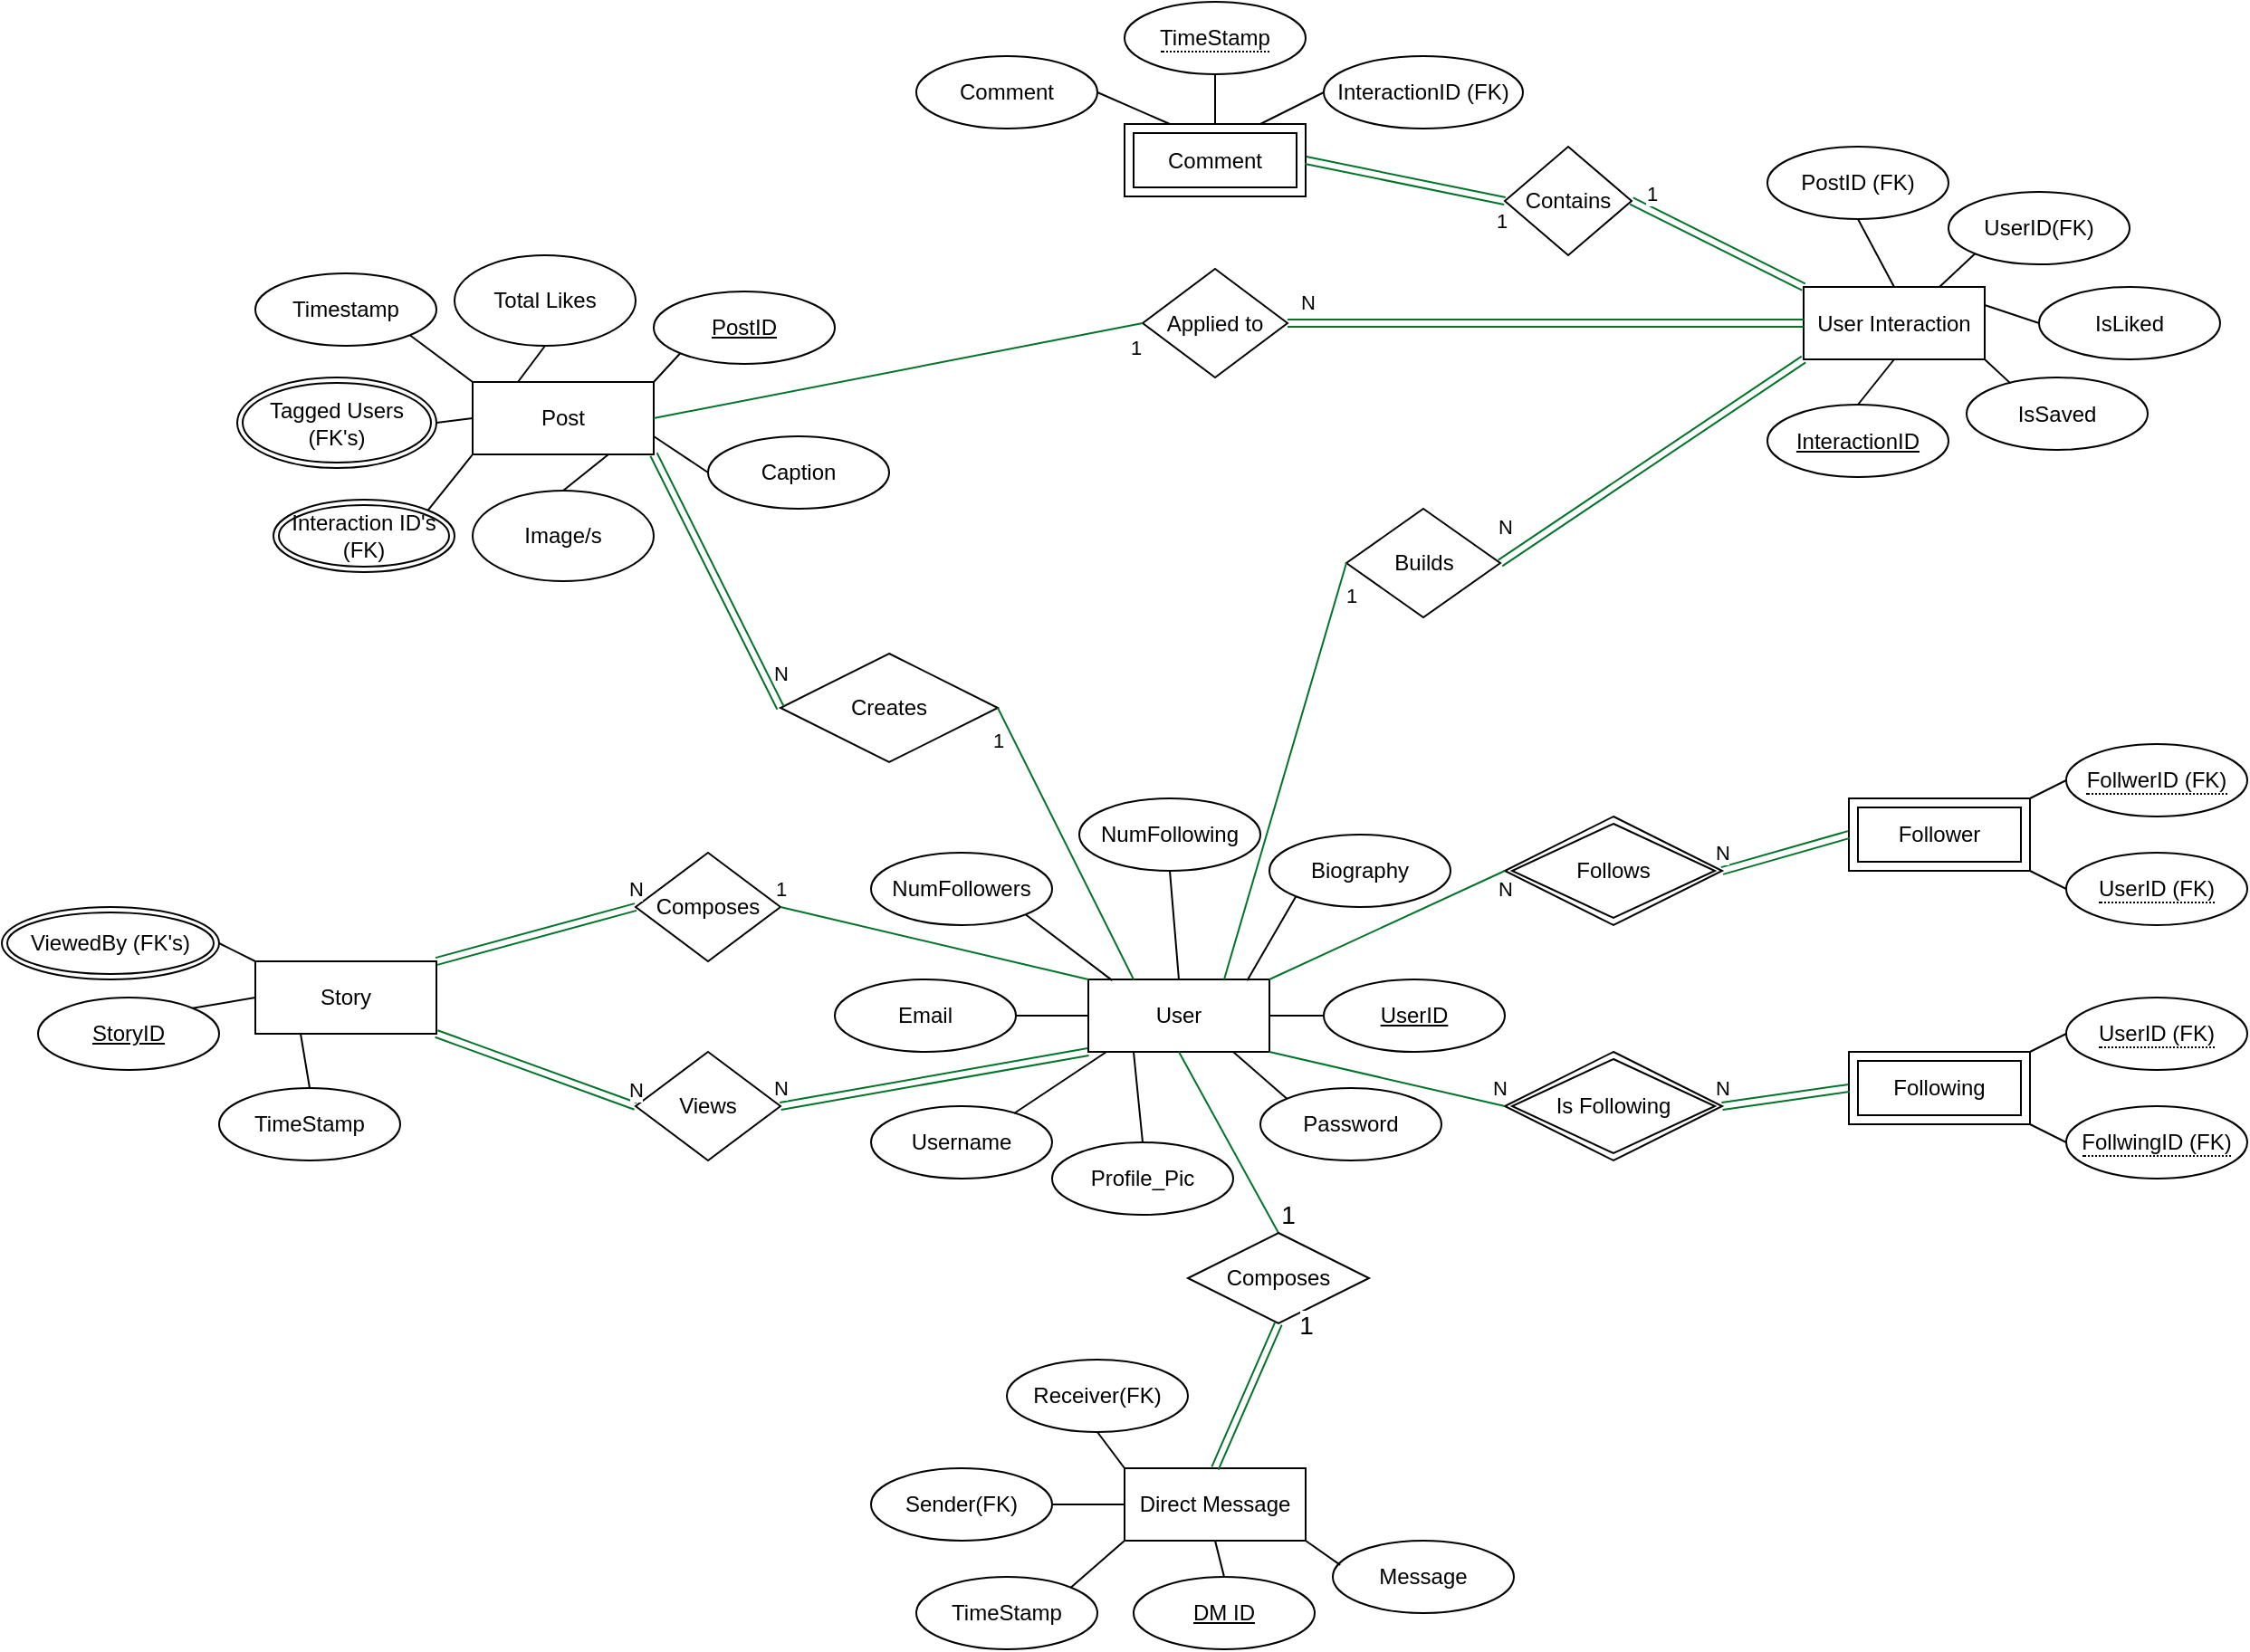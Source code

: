 <mxfile version="26.0.11">
  <diagram name="Page-1" id="0BFBcrunttoe2T1CGT-2">
    <mxGraphModel dx="1512" dy="1521" grid="1" gridSize="10" guides="1" tooltips="1" connect="1" arrows="1" fold="1" page="1" pageScale="1" pageWidth="850" pageHeight="1100" math="0" shadow="0">
      <root>
        <mxCell id="0" />
        <mxCell id="1" parent="0" />
        <mxCell id="wsVuDGbtytkXM1EMai7X-3" value="User" style="whiteSpace=wrap;html=1;align=center;" vertex="1" parent="1">
          <mxGeometry x="430" y="260" width="100" height="40" as="geometry" />
        </mxCell>
        <mxCell id="wsVuDGbtytkXM1EMai7X-4" value="Following" style="shape=ext;margin=3;double=1;whiteSpace=wrap;html=1;align=center;" vertex="1" parent="1">
          <mxGeometry x="850" y="300" width="100" height="40" as="geometry" />
        </mxCell>
        <mxCell id="wsVuDGbtytkXM1EMai7X-5" value="Follower" style="shape=ext;margin=3;double=1;whiteSpace=wrap;html=1;align=center;" vertex="1" parent="1">
          <mxGeometry x="850" y="160" width="100" height="40" as="geometry" />
        </mxCell>
        <mxCell id="wsVuDGbtytkXM1EMai7X-8" value="User Interaction" style="whiteSpace=wrap;html=1;align=center;" vertex="1" parent="1">
          <mxGeometry x="825" y="-122.5" width="100" height="40" as="geometry" />
        </mxCell>
        <mxCell id="wsVuDGbtytkXM1EMai7X-9" value="Post" style="whiteSpace=wrap;html=1;align=center;" vertex="1" parent="1">
          <mxGeometry x="90" y="-70" width="100" height="40" as="geometry" />
        </mxCell>
        <mxCell id="wsVuDGbtytkXM1EMai7X-10" value="Story" style="whiteSpace=wrap;html=1;align=center;" vertex="1" parent="1">
          <mxGeometry x="-30" y="250" width="100" height="40" as="geometry" />
        </mxCell>
        <mxCell id="wsVuDGbtytkXM1EMai7X-11" value="Direct Message" style="whiteSpace=wrap;html=1;align=center;" vertex="1" parent="1">
          <mxGeometry x="450" y="530" width="100" height="40" as="geometry" />
        </mxCell>
        <mxCell id="wsVuDGbtytkXM1EMai7X-13" value="Tagged Users (FK&#39;s)" style="ellipse;shape=doubleEllipse;margin=3;whiteSpace=wrap;html=1;align=center;" vertex="1" parent="1">
          <mxGeometry x="-40" y="-72.5" width="110" height="50" as="geometry" />
        </mxCell>
        <mxCell id="wsVuDGbtytkXM1EMai7X-15" value="Interaction ID&#39;s (FK)" style="ellipse;shape=doubleEllipse;margin=3;whiteSpace=wrap;html=1;align=center;" vertex="1" parent="1">
          <mxGeometry x="-20" y="-5" width="100" height="40" as="geometry" />
        </mxCell>
        <mxCell id="wsVuDGbtytkXM1EMai7X-16" value="Timestamp" style="ellipse;whiteSpace=wrap;html=1;align=center;" vertex="1" parent="1">
          <mxGeometry x="-30" y="-130" width="100" height="40" as="geometry" />
        </mxCell>
        <mxCell id="wsVuDGbtytkXM1EMai7X-17" value="Total Likes" style="ellipse;whiteSpace=wrap;html=1;align=center;" vertex="1" parent="1">
          <mxGeometry x="80" y="-140" width="100" height="50" as="geometry" />
        </mxCell>
        <mxCell id="wsVuDGbtytkXM1EMai7X-18" value="PostID" style="ellipse;whiteSpace=wrap;html=1;align=center;fontStyle=4;" vertex="1" parent="1">
          <mxGeometry x="190" y="-120" width="100" height="40" as="geometry" />
        </mxCell>
        <mxCell id="wsVuDGbtytkXM1EMai7X-19" value="Caption" style="ellipse;whiteSpace=wrap;html=1;align=center;" vertex="1" parent="1">
          <mxGeometry x="220" y="-40" width="100" height="40" as="geometry" />
        </mxCell>
        <mxCell id="wsVuDGbtytkXM1EMai7X-20" value="Image/s" style="ellipse;whiteSpace=wrap;html=1;align=center;" vertex="1" parent="1">
          <mxGeometry x="90" y="-10" width="100" height="50" as="geometry" />
        </mxCell>
        <mxCell id="wsVuDGbtytkXM1EMai7X-21" value="PostID (FK)" style="ellipse;whiteSpace=wrap;html=1;align=center;" vertex="1" parent="1">
          <mxGeometry x="805" y="-200" width="100" height="40" as="geometry" />
        </mxCell>
        <mxCell id="wsVuDGbtytkXM1EMai7X-22" value="UserID(FK)" style="ellipse;whiteSpace=wrap;html=1;align=center;" vertex="1" parent="1">
          <mxGeometry x="905" y="-175" width="100" height="40" as="geometry" />
        </mxCell>
        <mxCell id="wsVuDGbtytkXM1EMai7X-24" value="IsLiked" style="ellipse;whiteSpace=wrap;html=1;align=center;" vertex="1" parent="1">
          <mxGeometry x="955" y="-122.5" width="100" height="40" as="geometry" />
        </mxCell>
        <mxCell id="wsVuDGbtytkXM1EMai7X-25" value="IsSaved" style="ellipse;whiteSpace=wrap;html=1;align=center;" vertex="1" parent="1">
          <mxGeometry x="915" y="-72.5" width="100" height="40" as="geometry" />
        </mxCell>
        <mxCell id="wsVuDGbtytkXM1EMai7X-26" value="InteractionID" style="ellipse;whiteSpace=wrap;html=1;align=center;fontStyle=4;" vertex="1" parent="1">
          <mxGeometry x="805" y="-57.5" width="100" height="40" as="geometry" />
        </mxCell>
        <mxCell id="wsVuDGbtytkXM1EMai7X-29" value="InteractionID (FK)" style="ellipse;whiteSpace=wrap;html=1;align=center;" vertex="1" parent="1">
          <mxGeometry x="560" y="-250" width="110" height="40" as="geometry" />
        </mxCell>
        <mxCell id="wsVuDGbtytkXM1EMai7X-30" value="Comment" style="ellipse;whiteSpace=wrap;html=1;align=center;" vertex="1" parent="1">
          <mxGeometry x="335" y="-250" width="100" height="40" as="geometry" />
        </mxCell>
        <mxCell id="wsVuDGbtytkXM1EMai7X-34" value="&lt;span style=&quot;border-bottom: 1px dotted&quot;&gt;TimeStamp&lt;/span&gt;" style="ellipse;whiteSpace=wrap;html=1;align=center;" vertex="1" parent="1">
          <mxGeometry x="450" y="-280" width="100" height="40" as="geometry" />
        </mxCell>
        <mxCell id="wsVuDGbtytkXM1EMai7X-36" value="Comment" style="shape=ext;margin=3;double=1;whiteSpace=wrap;html=1;align=center;" vertex="1" parent="1">
          <mxGeometry x="450" y="-212.5" width="100" height="40" as="geometry" />
        </mxCell>
        <mxCell id="wsVuDGbtytkXM1EMai7X-37" value="NumFollowers" style="ellipse;whiteSpace=wrap;html=1;align=center;" vertex="1" parent="1">
          <mxGeometry x="310" y="190" width="100" height="40" as="geometry" />
        </mxCell>
        <mxCell id="wsVuDGbtytkXM1EMai7X-38" value="Biography" style="ellipse;whiteSpace=wrap;html=1;align=center;" vertex="1" parent="1">
          <mxGeometry x="530" y="180" width="100" height="40" as="geometry" />
        </mxCell>
        <mxCell id="wsVuDGbtytkXM1EMai7X-39" value="Email" style="ellipse;whiteSpace=wrap;html=1;align=center;" vertex="1" parent="1">
          <mxGeometry x="290" y="260" width="100" height="40" as="geometry" />
        </mxCell>
        <mxCell id="wsVuDGbtytkXM1EMai7X-40" value="Username" style="ellipse;whiteSpace=wrap;html=1;align=center;" vertex="1" parent="1">
          <mxGeometry x="310" y="330" width="100" height="40" as="geometry" />
        </mxCell>
        <mxCell id="wsVuDGbtytkXM1EMai7X-41" value="Password" style="ellipse;whiteSpace=wrap;html=1;align=center;" vertex="1" parent="1">
          <mxGeometry x="525" y="320" width="100" height="40" as="geometry" />
        </mxCell>
        <mxCell id="wsVuDGbtytkXM1EMai7X-42" value="NumFollowing" style="ellipse;whiteSpace=wrap;html=1;align=center;" vertex="1" parent="1">
          <mxGeometry x="425" y="160" width="100" height="40" as="geometry" />
        </mxCell>
        <mxCell id="wsVuDGbtytkXM1EMai7X-43" value="Profile_Pic" style="ellipse;whiteSpace=wrap;html=1;align=center;" vertex="1" parent="1">
          <mxGeometry x="410" y="350" width="100" height="40" as="geometry" />
        </mxCell>
        <mxCell id="wsVuDGbtytkXM1EMai7X-44" value="UserID" style="ellipse;whiteSpace=wrap;html=1;align=center;fontStyle=4;" vertex="1" parent="1">
          <mxGeometry x="560" y="260" width="100" height="40" as="geometry" />
        </mxCell>
        <mxCell id="wsVuDGbtytkXM1EMai7X-45" value="&lt;span style=&quot;border-bottom: 1px dotted&quot;&gt;FollwerID (FK)&lt;/span&gt;" style="ellipse;whiteSpace=wrap;html=1;align=center;" vertex="1" parent="1">
          <mxGeometry x="970" y="130" width="100" height="40" as="geometry" />
        </mxCell>
        <mxCell id="wsVuDGbtytkXM1EMai7X-46" value="&lt;span style=&quot;border-bottom: 1px dotted&quot;&gt;UserID (FK)&lt;/span&gt;" style="ellipse;whiteSpace=wrap;html=1;align=center;" vertex="1" parent="1">
          <mxGeometry x="970" y="190" width="100" height="40" as="geometry" />
        </mxCell>
        <mxCell id="wsVuDGbtytkXM1EMai7X-47" value="&lt;span style=&quot;border-bottom: 1px dotted&quot;&gt;UserID (FK)&lt;/span&gt;" style="ellipse;whiteSpace=wrap;html=1;align=center;" vertex="1" parent="1">
          <mxGeometry x="970" y="270" width="100" height="40" as="geometry" />
        </mxCell>
        <mxCell id="wsVuDGbtytkXM1EMai7X-48" value="&lt;span style=&quot;border-bottom: 1px dotted&quot;&gt;FollwingID (FK)&lt;/span&gt;" style="ellipse;whiteSpace=wrap;html=1;align=center;" vertex="1" parent="1">
          <mxGeometry x="970" y="330" width="100" height="40" as="geometry" />
        </mxCell>
        <mxCell id="wsVuDGbtytkXM1EMai7X-49" value="DM ID" style="ellipse;whiteSpace=wrap;html=1;align=center;fontStyle=4;" vertex="1" parent="1">
          <mxGeometry x="455" y="590" width="100" height="40" as="geometry" />
        </mxCell>
        <mxCell id="wsVuDGbtytkXM1EMai7X-50" value="TimeStamp" style="ellipse;whiteSpace=wrap;html=1;align=center;" vertex="1" parent="1">
          <mxGeometry x="335" y="590" width="100" height="40" as="geometry" />
        </mxCell>
        <mxCell id="wsVuDGbtytkXM1EMai7X-51" value="Sender(FK)" style="ellipse;whiteSpace=wrap;html=1;align=center;" vertex="1" parent="1">
          <mxGeometry x="310" y="530" width="100" height="40" as="geometry" />
        </mxCell>
        <mxCell id="wsVuDGbtytkXM1EMai7X-52" value="Receiver(FK)" style="ellipse;whiteSpace=wrap;html=1;align=center;" vertex="1" parent="1">
          <mxGeometry x="385" y="470" width="100" height="40" as="geometry" />
        </mxCell>
        <mxCell id="wsVuDGbtytkXM1EMai7X-53" value="Message" style="ellipse;whiteSpace=wrap;html=1;align=center;" vertex="1" parent="1">
          <mxGeometry x="565" y="570" width="100" height="40" as="geometry" />
        </mxCell>
        <mxCell id="wsVuDGbtytkXM1EMai7X-54" value="ViewedBy (FK&#39;s)" style="ellipse;shape=doubleEllipse;margin=3;whiteSpace=wrap;html=1;align=center;" vertex="1" parent="1">
          <mxGeometry x="-170" y="220" width="120" height="40" as="geometry" />
        </mxCell>
        <mxCell id="wsVuDGbtytkXM1EMai7X-55" value="&lt;u&gt;StoryID&lt;/u&gt;" style="ellipse;whiteSpace=wrap;html=1;align=center;" vertex="1" parent="1">
          <mxGeometry x="-150" y="270" width="100" height="40" as="geometry" />
        </mxCell>
        <mxCell id="wsVuDGbtytkXM1EMai7X-56" value="TimeStamp" style="ellipse;whiteSpace=wrap;html=1;align=center;" vertex="1" parent="1">
          <mxGeometry x="-50" y="320" width="100" height="40" as="geometry" />
        </mxCell>
        <mxCell id="wsVuDGbtytkXM1EMai7X-58" value="Is Following" style="shape=rhombus;double=1;perimeter=rhombusPerimeter;whiteSpace=wrap;html=1;align=center;" vertex="1" parent="1">
          <mxGeometry x="660" y="300" width="120" height="60" as="geometry" />
        </mxCell>
        <mxCell id="wsVuDGbtytkXM1EMai7X-59" value="Follows" style="shape=rhombus;double=1;perimeter=rhombusPerimeter;whiteSpace=wrap;html=1;align=center;" vertex="1" parent="1">
          <mxGeometry x="660" y="170" width="120" height="60" as="geometry" />
        </mxCell>
        <mxCell id="wsVuDGbtytkXM1EMai7X-60" value="" style="endArrow=none;html=1;rounded=0;exitX=1;exitY=1;exitDx=0;exitDy=0;entryX=0;entryY=0.5;entryDx=0;entryDy=0;strokeColor=#02742A;" edge="1" parent="1" source="wsVuDGbtytkXM1EMai7X-3" target="wsVuDGbtytkXM1EMai7X-58">
          <mxGeometry relative="1" as="geometry">
            <mxPoint x="630" y="350" as="sourcePoint" />
            <mxPoint x="790" y="350" as="targetPoint" />
          </mxGeometry>
        </mxCell>
        <mxCell id="wsVuDGbtytkXM1EMai7X-105" value="N" style="edgeLabel;html=1;align=center;verticalAlign=middle;resizable=0;points=[];" vertex="1" connectable="0" parent="wsVuDGbtytkXM1EMai7X-60">
          <mxGeometry x="0.637" y="4" relative="1" as="geometry">
            <mxPoint x="20" y="-1" as="offset" />
          </mxGeometry>
        </mxCell>
        <mxCell id="wsVuDGbtytkXM1EMai7X-61" value="" style="endArrow=none;html=1;rounded=0;exitX=1;exitY=0.5;exitDx=0;exitDy=0;entryX=0;entryY=0.5;entryDx=0;entryDy=0;shape=link;strokeColor=#02742A;" edge="1" parent="1" source="wsVuDGbtytkXM1EMai7X-58" target="wsVuDGbtytkXM1EMai7X-4">
          <mxGeometry relative="1" as="geometry">
            <mxPoint x="630" y="350" as="sourcePoint" />
            <mxPoint x="790" y="350" as="targetPoint" />
          </mxGeometry>
        </mxCell>
        <mxCell id="wsVuDGbtytkXM1EMai7X-104" value="N" style="edgeLabel;html=1;align=center;verticalAlign=middle;resizable=0;points=[];" vertex="1" connectable="0" parent="wsVuDGbtytkXM1EMai7X-61">
          <mxGeometry x="-0.437" y="1" relative="1" as="geometry">
            <mxPoint x="-20" y="-6" as="offset" />
          </mxGeometry>
        </mxCell>
        <mxCell id="wsVuDGbtytkXM1EMai7X-63" value="" style="endArrow=none;html=1;rounded=0;exitX=1;exitY=0;exitDx=0;exitDy=0;entryX=0;entryY=0.5;entryDx=0;entryDy=0;strokeColor=#02742A;" edge="1" parent="1" source="wsVuDGbtytkXM1EMai7X-3" target="wsVuDGbtytkXM1EMai7X-59">
          <mxGeometry relative="1" as="geometry">
            <mxPoint x="630" y="350" as="sourcePoint" />
            <mxPoint x="790" y="350" as="targetPoint" />
          </mxGeometry>
        </mxCell>
        <mxCell id="wsVuDGbtytkXM1EMai7X-103" value="N" style="edgeLabel;html=1;align=center;verticalAlign=middle;resizable=0;points=[];" vertex="1" connectable="0" parent="wsVuDGbtytkXM1EMai7X-63">
          <mxGeometry x="0.741" relative="1" as="geometry">
            <mxPoint x="17" y="2" as="offset" />
          </mxGeometry>
        </mxCell>
        <mxCell id="wsVuDGbtytkXM1EMai7X-64" value="" style="endArrow=none;html=1;rounded=0;exitX=1;exitY=0.5;exitDx=0;exitDy=0;entryX=0;entryY=0.5;entryDx=0;entryDy=0;shape=link;strokeColor=#02742A;" edge="1" parent="1" source="wsVuDGbtytkXM1EMai7X-59" target="wsVuDGbtytkXM1EMai7X-5">
          <mxGeometry relative="1" as="geometry">
            <mxPoint x="630" y="350" as="sourcePoint" />
            <mxPoint x="790" y="350" as="targetPoint" />
          </mxGeometry>
        </mxCell>
        <mxCell id="wsVuDGbtytkXM1EMai7X-101" value="N" style="edgeLabel;html=1;align=center;verticalAlign=middle;resizable=0;points=[];" vertex="1" connectable="0" parent="wsVuDGbtytkXM1EMai7X-64">
          <mxGeometry x="-0.68" y="-4" relative="1" as="geometry">
            <mxPoint x="-12" y="-11" as="offset" />
          </mxGeometry>
        </mxCell>
        <mxCell id="wsVuDGbtytkXM1EMai7X-66" value="" style="endArrow=none;html=1;rounded=0;exitX=0.5;exitY=1;exitDx=0;exitDy=0;entryX=0.5;entryY=0;entryDx=0;entryDy=0;strokeColor=#02742A;" edge="1" parent="1" source="wsVuDGbtytkXM1EMai7X-3" target="wsVuDGbtytkXM1EMai7X-68">
          <mxGeometry relative="1" as="geometry">
            <mxPoint x="570" y="430" as="sourcePoint" />
            <mxPoint x="520" y="390" as="targetPoint" />
          </mxGeometry>
        </mxCell>
        <mxCell id="wsVuDGbtytkXM1EMai7X-72" value="&lt;font style=&quot;font-size: 14px;&quot;&gt;1&lt;/font&gt;" style="edgeLabel;html=1;align=center;verticalAlign=middle;resizable=0;points=[];" vertex="1" connectable="0" parent="wsVuDGbtytkXM1EMai7X-66">
          <mxGeometry x="0.673" y="4" relative="1" as="geometry">
            <mxPoint x="10" y="8" as="offset" />
          </mxGeometry>
        </mxCell>
        <mxCell id="wsVuDGbtytkXM1EMai7X-68" value="Composes" style="shape=rhombus;perimeter=rhombusPerimeter;whiteSpace=wrap;html=1;align=center;" vertex="1" parent="1">
          <mxGeometry x="485" y="400" width="100" height="50" as="geometry" />
        </mxCell>
        <mxCell id="wsVuDGbtytkXM1EMai7X-69" value="" style="endArrow=none;html=1;rounded=0;exitX=0.5;exitY=1;exitDx=0;exitDy=0;entryX=0.5;entryY=0;entryDx=0;entryDy=0;shape=link;strokeColor=#02742A;" edge="1" parent="1" source="wsVuDGbtytkXM1EMai7X-68" target="wsVuDGbtytkXM1EMai7X-11">
          <mxGeometry relative="1" as="geometry">
            <mxPoint x="570" y="430" as="sourcePoint" />
            <mxPoint x="730" y="430" as="targetPoint" />
          </mxGeometry>
        </mxCell>
        <mxCell id="wsVuDGbtytkXM1EMai7X-71" value="&lt;font style=&quot;font-size: 14px;&quot;&gt;1&lt;/font&gt;" style="edgeLabel;html=1;align=center;verticalAlign=middle;resizable=0;points=[];" vertex="1" connectable="0" parent="wsVuDGbtytkXM1EMai7X-69">
          <mxGeometry x="-0.662" y="-2" relative="1" as="geometry">
            <mxPoint x="23" y="-12" as="offset" />
          </mxGeometry>
        </mxCell>
        <mxCell id="wsVuDGbtytkXM1EMai7X-73" value="Composes" style="shape=rhombus;perimeter=rhombusPerimeter;whiteSpace=wrap;html=1;align=center;" vertex="1" parent="1">
          <mxGeometry x="180" y="190" width="80" height="60" as="geometry" />
        </mxCell>
        <mxCell id="wsVuDGbtytkXM1EMai7X-74" value="Views" style="shape=rhombus;perimeter=rhombusPerimeter;whiteSpace=wrap;html=1;align=center;" vertex="1" parent="1">
          <mxGeometry x="180" y="300" width="80" height="60" as="geometry" />
        </mxCell>
        <mxCell id="wsVuDGbtytkXM1EMai7X-75" value="" style="endArrow=none;html=1;rounded=0;entryX=0;entryY=0;entryDx=0;entryDy=0;exitX=1;exitY=0.5;exitDx=0;exitDy=0;strokeColor=#02742A;" edge="1" parent="1" source="wsVuDGbtytkXM1EMai7X-73" target="wsVuDGbtytkXM1EMai7X-3">
          <mxGeometry relative="1" as="geometry">
            <mxPoint x="140" y="350" as="sourcePoint" />
            <mxPoint x="300" y="350" as="targetPoint" />
          </mxGeometry>
        </mxCell>
        <mxCell id="wsVuDGbtytkXM1EMai7X-107" value="1" style="edgeLabel;html=1;align=center;verticalAlign=middle;resizable=0;points=[];" vertex="1" connectable="0" parent="wsVuDGbtytkXM1EMai7X-75">
          <mxGeometry x="-0.812" relative="1" as="geometry">
            <mxPoint x="-16" y="-14" as="offset" />
          </mxGeometry>
        </mxCell>
        <mxCell id="wsVuDGbtytkXM1EMai7X-76" value="" style="endArrow=none;html=1;rounded=0;exitX=0;exitY=0.5;exitDx=0;exitDy=0;entryX=1;entryY=0;entryDx=0;entryDy=0;shape=link;strokeColor=#02742A;" edge="1" parent="1" source="wsVuDGbtytkXM1EMai7X-73" target="wsVuDGbtytkXM1EMai7X-10">
          <mxGeometry relative="1" as="geometry">
            <mxPoint x="140" y="350" as="sourcePoint" />
            <mxPoint x="300" y="350" as="targetPoint" />
          </mxGeometry>
        </mxCell>
        <mxCell id="wsVuDGbtytkXM1EMai7X-106" value="N" style="edgeLabel;html=1;align=center;verticalAlign=middle;resizable=0;points=[];" vertex="1" connectable="0" parent="wsVuDGbtytkXM1EMai7X-76">
          <mxGeometry x="-0.092" y="1" relative="1" as="geometry">
            <mxPoint x="50" y="-25" as="offset" />
          </mxGeometry>
        </mxCell>
        <mxCell id="wsVuDGbtytkXM1EMai7X-77" value="" style="endArrow=none;html=1;rounded=0;exitX=1;exitY=1;exitDx=0;exitDy=0;entryX=0;entryY=0.5;entryDx=0;entryDy=0;shape=link;strokeColor=light-dark(#02742A,#EDEDED);" edge="1" parent="1" source="wsVuDGbtytkXM1EMai7X-10" target="wsVuDGbtytkXM1EMai7X-74">
          <mxGeometry relative="1" as="geometry">
            <mxPoint x="140" y="350" as="sourcePoint" />
            <mxPoint x="300" y="350" as="targetPoint" />
          </mxGeometry>
        </mxCell>
        <mxCell id="wsVuDGbtytkXM1EMai7X-109" value="N" style="edgeLabel;html=1;align=center;verticalAlign=middle;resizable=0;points=[];" vertex="1" connectable="0" parent="wsVuDGbtytkXM1EMai7X-77">
          <mxGeometry x="0.568" y="2" relative="1" as="geometry">
            <mxPoint x="23" y="1" as="offset" />
          </mxGeometry>
        </mxCell>
        <mxCell id="wsVuDGbtytkXM1EMai7X-78" value="" style="endArrow=none;html=1;rounded=0;entryX=0;entryY=1;entryDx=0;entryDy=0;shape=link;strokeColor=#02742A;" edge="1" parent="1" target="wsVuDGbtytkXM1EMai7X-3">
          <mxGeometry relative="1" as="geometry">
            <mxPoint x="260" y="330" as="sourcePoint" />
            <mxPoint x="300" y="350" as="targetPoint" />
          </mxGeometry>
        </mxCell>
        <mxCell id="wsVuDGbtytkXM1EMai7X-108" value="N" style="edgeLabel;html=1;align=center;verticalAlign=middle;resizable=0;points=[];" vertex="1" connectable="0" parent="wsVuDGbtytkXM1EMai7X-78">
          <mxGeometry x="-0.799" y="2" relative="1" as="geometry">
            <mxPoint x="-17" y="-5" as="offset" />
          </mxGeometry>
        </mxCell>
        <mxCell id="wsVuDGbtytkXM1EMai7X-79" value="Creates" style="shape=rhombus;perimeter=rhombusPerimeter;whiteSpace=wrap;html=1;align=center;" vertex="1" parent="1">
          <mxGeometry x="260" y="80" width="120" height="60" as="geometry" />
        </mxCell>
        <mxCell id="wsVuDGbtytkXM1EMai7X-80" value="" style="endArrow=none;html=1;rounded=0;exitX=1;exitY=0.5;exitDx=0;exitDy=0;entryX=0.25;entryY=0;entryDx=0;entryDy=0;strokeColor=#02742A;" edge="1" parent="1" source="wsVuDGbtytkXM1EMai7X-79" target="wsVuDGbtytkXM1EMai7X-3">
          <mxGeometry relative="1" as="geometry">
            <mxPoint x="310" y="110" as="sourcePoint" />
            <mxPoint x="470" y="110" as="targetPoint" />
          </mxGeometry>
        </mxCell>
        <mxCell id="wsVuDGbtytkXM1EMai7X-98" value="1" style="edgeLabel;html=1;align=center;verticalAlign=middle;resizable=0;points=[];" vertex="1" connectable="0" parent="wsVuDGbtytkXM1EMai7X-80">
          <mxGeometry x="-0.75" y="2" relative="1" as="geometry">
            <mxPoint x="-11" as="offset" />
          </mxGeometry>
        </mxCell>
        <mxCell id="wsVuDGbtytkXM1EMai7X-81" value="" style="endArrow=none;html=1;rounded=0;exitX=0;exitY=0.5;exitDx=0;exitDy=0;entryX=1;entryY=1;entryDx=0;entryDy=0;strokeColor=#02742A;shape=link;" edge="1" parent="1" source="wsVuDGbtytkXM1EMai7X-79" target="wsVuDGbtytkXM1EMai7X-9">
          <mxGeometry relative="1" as="geometry">
            <mxPoint x="250" y="100" as="sourcePoint" />
            <mxPoint x="410" y="100" as="targetPoint" />
          </mxGeometry>
        </mxCell>
        <mxCell id="wsVuDGbtytkXM1EMai7X-97" value="N" style="edgeLabel;html=1;align=center;verticalAlign=middle;resizable=0;points=[];" vertex="1" connectable="0" parent="wsVuDGbtytkXM1EMai7X-81">
          <mxGeometry x="-0.733" y="-1" relative="1" as="geometry">
            <mxPoint x="8" as="offset" />
          </mxGeometry>
        </mxCell>
        <mxCell id="wsVuDGbtytkXM1EMai7X-82" value="Builds" style="shape=rhombus;perimeter=rhombusPerimeter;whiteSpace=wrap;html=1;align=center;" vertex="1" parent="1">
          <mxGeometry x="572.5" width="85" height="60" as="geometry" />
        </mxCell>
        <mxCell id="wsVuDGbtytkXM1EMai7X-83" value="" style="endArrow=none;html=1;rounded=0;exitX=0.75;exitY=0;exitDx=0;exitDy=0;entryX=0;entryY=0.5;entryDx=0;entryDy=0;strokeColor=#02742A;" edge="1" parent="1" source="wsVuDGbtytkXM1EMai7X-3" target="wsVuDGbtytkXM1EMai7X-82">
          <mxGeometry relative="1" as="geometry">
            <mxPoint x="490" y="140" as="sourcePoint" />
            <mxPoint x="650" y="140" as="targetPoint" />
          </mxGeometry>
        </mxCell>
        <mxCell id="wsVuDGbtytkXM1EMai7X-100" value="1" style="edgeLabel;html=1;align=center;verticalAlign=middle;resizable=0;points=[];" vertex="1" connectable="0" parent="wsVuDGbtytkXM1EMai7X-83">
          <mxGeometry x="0.857" y="-4" relative="1" as="geometry">
            <mxPoint x="3" as="offset" />
          </mxGeometry>
        </mxCell>
        <mxCell id="wsVuDGbtytkXM1EMai7X-84" value="" style="endArrow=none;html=1;rounded=0;exitX=1;exitY=0.5;exitDx=0;exitDy=0;entryX=0;entryY=1;entryDx=0;entryDy=0;shape=link;strokeColor=#02742A;" edge="1" parent="1" source="wsVuDGbtytkXM1EMai7X-82" target="wsVuDGbtytkXM1EMai7X-8">
          <mxGeometry relative="1" as="geometry">
            <mxPoint x="600" as="sourcePoint" />
            <mxPoint x="760" as="targetPoint" />
          </mxGeometry>
        </mxCell>
        <mxCell id="wsVuDGbtytkXM1EMai7X-99" value="N" style="edgeLabel;html=1;align=center;verticalAlign=middle;resizable=0;points=[];" vertex="1" connectable="0" parent="wsVuDGbtytkXM1EMai7X-84">
          <mxGeometry x="-0.586" y="-1" relative="1" as="geometry">
            <mxPoint x="-33" y="2" as="offset" />
          </mxGeometry>
        </mxCell>
        <mxCell id="wsVuDGbtytkXM1EMai7X-85" value="Contains" style="shape=rhombus;perimeter=rhombusPerimeter;whiteSpace=wrap;html=1;align=center;" vertex="1" parent="1">
          <mxGeometry x="660" y="-200" width="70" height="60" as="geometry" />
        </mxCell>
        <mxCell id="wsVuDGbtytkXM1EMai7X-86" value="" style="endArrow=none;html=1;rounded=0;exitX=1;exitY=0.5;exitDx=0;exitDy=0;entryX=0;entryY=0.5;entryDx=0;entryDy=0;shape=link;strokeColor=#02742A;" edge="1" parent="1" source="wsVuDGbtytkXM1EMai7X-36" target="wsVuDGbtytkXM1EMai7X-85">
          <mxGeometry relative="1" as="geometry">
            <mxPoint x="600" y="-80" as="sourcePoint" />
            <mxPoint x="760" y="-80" as="targetPoint" />
          </mxGeometry>
        </mxCell>
        <mxCell id="wsVuDGbtytkXM1EMai7X-92" value="1" style="edgeLabel;html=1;align=center;verticalAlign=middle;resizable=0;points=[];" vertex="1" connectable="0" parent="wsVuDGbtytkXM1EMai7X-86">
          <mxGeometry x="0.512" y="-2" relative="1" as="geometry">
            <mxPoint x="25" y="14" as="offset" />
          </mxGeometry>
        </mxCell>
        <mxCell id="wsVuDGbtytkXM1EMai7X-87" value="" style="endArrow=none;html=1;rounded=0;exitX=1;exitY=0.5;exitDx=0;exitDy=0;entryX=0;entryY=0;entryDx=0;entryDy=0;shape=link;strokeColor=#02742A;" edge="1" parent="1" source="wsVuDGbtytkXM1EMai7X-85" target="wsVuDGbtytkXM1EMai7X-8">
          <mxGeometry relative="1" as="geometry">
            <mxPoint x="600" y="-80" as="sourcePoint" />
            <mxPoint x="760" y="-80" as="targetPoint" />
          </mxGeometry>
        </mxCell>
        <mxCell id="wsVuDGbtytkXM1EMai7X-93" value="1" style="edgeLabel;html=1;align=center;verticalAlign=middle;resizable=0;points=[];" vertex="1" connectable="0" parent="wsVuDGbtytkXM1EMai7X-87">
          <mxGeometry x="-0.449" y="1" relative="1" as="geometry">
            <mxPoint x="-16" y="-17" as="offset" />
          </mxGeometry>
        </mxCell>
        <mxCell id="wsVuDGbtytkXM1EMai7X-88" value="Applied to" style="shape=rhombus;perimeter=rhombusPerimeter;whiteSpace=wrap;html=1;align=center;" vertex="1" parent="1">
          <mxGeometry x="460" y="-132.5" width="80" height="60" as="geometry" />
        </mxCell>
        <mxCell id="wsVuDGbtytkXM1EMai7X-89" value="" style="endArrow=none;html=1;rounded=0;entryX=0;entryY=0.5;entryDx=0;entryDy=0;exitX=1;exitY=0.5;exitDx=0;exitDy=0;shape=link;strokeColor=#02742A;" edge="1" parent="1" source="wsVuDGbtytkXM1EMai7X-88" target="wsVuDGbtytkXM1EMai7X-8">
          <mxGeometry relative="1" as="geometry">
            <mxPoint x="440" y="-80" as="sourcePoint" />
            <mxPoint x="600" y="-80" as="targetPoint" />
          </mxGeometry>
        </mxCell>
        <mxCell id="wsVuDGbtytkXM1EMai7X-95" value="N" style="edgeLabel;html=1;align=center;verticalAlign=middle;resizable=0;points=[];" vertex="1" connectable="0" parent="wsVuDGbtytkXM1EMai7X-89">
          <mxGeometry x="-0.85" y="1" relative="1" as="geometry">
            <mxPoint x="-11" y="-11" as="offset" />
          </mxGeometry>
        </mxCell>
        <mxCell id="wsVuDGbtytkXM1EMai7X-90" value="" style="endArrow=none;html=1;rounded=0;entryX=0;entryY=0.5;entryDx=0;entryDy=0;exitX=1;exitY=0.5;exitDx=0;exitDy=0;strokeColor=#02742A;" edge="1" parent="1" source="wsVuDGbtytkXM1EMai7X-9" target="wsVuDGbtytkXM1EMai7X-88">
          <mxGeometry relative="1" as="geometry">
            <mxPoint x="330" y="-80" as="sourcePoint" />
            <mxPoint x="490" y="-80" as="targetPoint" />
          </mxGeometry>
        </mxCell>
        <mxCell id="wsVuDGbtytkXM1EMai7X-94" value="1" style="edgeLabel;html=1;align=center;verticalAlign=middle;resizable=0;points=[];" vertex="1" connectable="0" parent="wsVuDGbtytkXM1EMai7X-90">
          <mxGeometry x="0.851" y="-3" relative="1" as="geometry">
            <mxPoint x="15" y="6" as="offset" />
          </mxGeometry>
        </mxCell>
        <mxCell id="wsVuDGbtytkXM1EMai7X-110" value="" style="endArrow=none;html=1;rounded=0;exitX=0.5;exitY=0;exitDx=0;exitDy=0;entryX=0.5;entryY=1;entryDx=0;entryDy=0;" edge="1" parent="1" source="wsVuDGbtytkXM1EMai7X-8" target="wsVuDGbtytkXM1EMai7X-21">
          <mxGeometry relative="1" as="geometry">
            <mxPoint x="620" y="-20" as="sourcePoint" />
            <mxPoint x="780" y="-20" as="targetPoint" />
          </mxGeometry>
        </mxCell>
        <mxCell id="wsVuDGbtytkXM1EMai7X-111" value="" style="endArrow=none;html=1;rounded=0;entryX=0.75;entryY=0;entryDx=0;entryDy=0;exitX=0;exitY=1;exitDx=0;exitDy=0;" edge="1" parent="1" source="wsVuDGbtytkXM1EMai7X-22" target="wsVuDGbtytkXM1EMai7X-8">
          <mxGeometry relative="1" as="geometry">
            <mxPoint x="620" y="-20" as="sourcePoint" />
            <mxPoint x="780" y="-20" as="targetPoint" />
          </mxGeometry>
        </mxCell>
        <mxCell id="wsVuDGbtytkXM1EMai7X-112" value="" style="endArrow=none;html=1;rounded=0;entryX=1;entryY=0.25;entryDx=0;entryDy=0;exitX=0;exitY=0.5;exitDx=0;exitDy=0;" edge="1" parent="1" source="wsVuDGbtytkXM1EMai7X-24" target="wsVuDGbtytkXM1EMai7X-8">
          <mxGeometry relative="1" as="geometry">
            <mxPoint x="620" y="-20" as="sourcePoint" />
            <mxPoint x="780" y="-20" as="targetPoint" />
          </mxGeometry>
        </mxCell>
        <mxCell id="wsVuDGbtytkXM1EMai7X-113" value="" style="endArrow=none;html=1;rounded=0;exitX=1;exitY=1;exitDx=0;exitDy=0;entryX=0.243;entryY=0.083;entryDx=0;entryDy=0;entryPerimeter=0;" edge="1" parent="1" source="wsVuDGbtytkXM1EMai7X-8" target="wsVuDGbtytkXM1EMai7X-25">
          <mxGeometry relative="1" as="geometry">
            <mxPoint x="620" y="-20" as="sourcePoint" />
            <mxPoint x="780" y="-20" as="targetPoint" />
          </mxGeometry>
        </mxCell>
        <mxCell id="wsVuDGbtytkXM1EMai7X-114" value="" style="endArrow=none;html=1;rounded=0;exitX=0.5;exitY=1;exitDx=0;exitDy=0;entryX=0.5;entryY=0;entryDx=0;entryDy=0;" edge="1" parent="1" source="wsVuDGbtytkXM1EMai7X-8" target="wsVuDGbtytkXM1EMai7X-26">
          <mxGeometry relative="1" as="geometry">
            <mxPoint x="620" y="-20" as="sourcePoint" />
            <mxPoint x="780" y="-20" as="targetPoint" />
          </mxGeometry>
        </mxCell>
        <mxCell id="wsVuDGbtytkXM1EMai7X-115" value="" style="endArrow=none;html=1;rounded=0;exitX=0.75;exitY=0;exitDx=0;exitDy=0;entryX=0;entryY=0.5;entryDx=0;entryDy=0;" edge="1" parent="1" source="wsVuDGbtytkXM1EMai7X-36" target="wsVuDGbtytkXM1EMai7X-29">
          <mxGeometry relative="1" as="geometry">
            <mxPoint x="520" y="-90" as="sourcePoint" />
            <mxPoint x="680" y="-90" as="targetPoint" />
          </mxGeometry>
        </mxCell>
        <mxCell id="wsVuDGbtytkXM1EMai7X-116" value="" style="endArrow=none;html=1;rounded=0;exitX=0.5;exitY=0;exitDx=0;exitDy=0;entryX=0.5;entryY=1;entryDx=0;entryDy=0;" edge="1" parent="1" source="wsVuDGbtytkXM1EMai7X-36" target="wsVuDGbtytkXM1EMai7X-34">
          <mxGeometry relative="1" as="geometry">
            <mxPoint x="520" y="-90" as="sourcePoint" />
            <mxPoint x="680" y="-90" as="targetPoint" />
          </mxGeometry>
        </mxCell>
        <mxCell id="wsVuDGbtytkXM1EMai7X-117" value="" style="endArrow=none;html=1;rounded=0;exitX=0.25;exitY=0;exitDx=0;exitDy=0;entryX=1;entryY=0.5;entryDx=0;entryDy=0;" edge="1" parent="1" source="wsVuDGbtytkXM1EMai7X-36" target="wsVuDGbtytkXM1EMai7X-30">
          <mxGeometry relative="1" as="geometry">
            <mxPoint x="520" y="-90" as="sourcePoint" />
            <mxPoint x="680" y="-90" as="targetPoint" />
          </mxGeometry>
        </mxCell>
        <mxCell id="wsVuDGbtytkXM1EMai7X-118" value="" style="endArrow=none;html=1;rounded=0;exitX=1;exitY=0;exitDx=0;exitDy=0;entryX=0;entryY=1;entryDx=0;entryDy=0;" edge="1" parent="1" source="wsVuDGbtytkXM1EMai7X-9" target="wsVuDGbtytkXM1EMai7X-18">
          <mxGeometry relative="1" as="geometry">
            <mxPoint x="190" y="-50" as="sourcePoint" />
            <mxPoint x="350" y="-50" as="targetPoint" />
          </mxGeometry>
        </mxCell>
        <mxCell id="wsVuDGbtytkXM1EMai7X-119" value="" style="endArrow=none;html=1;rounded=0;exitX=1;exitY=0.75;exitDx=0;exitDy=0;entryX=0;entryY=0.5;entryDx=0;entryDy=0;" edge="1" parent="1" source="wsVuDGbtytkXM1EMai7X-9" target="wsVuDGbtytkXM1EMai7X-19">
          <mxGeometry relative="1" as="geometry">
            <mxPoint x="190" y="-50" as="sourcePoint" />
            <mxPoint x="350" y="-50" as="targetPoint" />
          </mxGeometry>
        </mxCell>
        <mxCell id="wsVuDGbtytkXM1EMai7X-120" value="" style="endArrow=none;html=1;rounded=0;exitX=0.75;exitY=1;exitDx=0;exitDy=0;entryX=0.5;entryY=0;entryDx=0;entryDy=0;" edge="1" parent="1" source="wsVuDGbtytkXM1EMai7X-9" target="wsVuDGbtytkXM1EMai7X-20">
          <mxGeometry relative="1" as="geometry">
            <mxPoint x="190" y="-50" as="sourcePoint" />
            <mxPoint x="350" y="-50" as="targetPoint" />
          </mxGeometry>
        </mxCell>
        <mxCell id="wsVuDGbtytkXM1EMai7X-121" value="" style="endArrow=none;html=1;rounded=0;exitX=0;exitY=1;exitDx=0;exitDy=0;entryX=1;entryY=0;entryDx=0;entryDy=0;" edge="1" parent="1" source="wsVuDGbtytkXM1EMai7X-9" target="wsVuDGbtytkXM1EMai7X-15">
          <mxGeometry relative="1" as="geometry">
            <mxPoint x="190" y="-50" as="sourcePoint" />
            <mxPoint x="350" y="-50" as="targetPoint" />
          </mxGeometry>
        </mxCell>
        <mxCell id="wsVuDGbtytkXM1EMai7X-122" value="" style="endArrow=none;html=1;rounded=0;exitX=0;exitY=0.5;exitDx=0;exitDy=0;entryX=1;entryY=0.5;entryDx=0;entryDy=0;" edge="1" parent="1" source="wsVuDGbtytkXM1EMai7X-9" target="wsVuDGbtytkXM1EMai7X-13">
          <mxGeometry relative="1" as="geometry">
            <mxPoint x="190" y="-50" as="sourcePoint" />
            <mxPoint x="350" y="-50" as="targetPoint" />
          </mxGeometry>
        </mxCell>
        <mxCell id="wsVuDGbtytkXM1EMai7X-123" value="" style="endArrow=none;html=1;rounded=0;exitX=0;exitY=0;exitDx=0;exitDy=0;entryX=1;entryY=1;entryDx=0;entryDy=0;" edge="1" parent="1" source="wsVuDGbtytkXM1EMai7X-9" target="wsVuDGbtytkXM1EMai7X-16">
          <mxGeometry relative="1" as="geometry">
            <mxPoint x="190" y="-50" as="sourcePoint" />
            <mxPoint x="350" y="-50" as="targetPoint" />
          </mxGeometry>
        </mxCell>
        <mxCell id="wsVuDGbtytkXM1EMai7X-124" value="" style="endArrow=none;html=1;rounded=0;exitX=0.25;exitY=0;exitDx=0;exitDy=0;entryX=0.5;entryY=1;entryDx=0;entryDy=0;" edge="1" parent="1" source="wsVuDGbtytkXM1EMai7X-9" target="wsVuDGbtytkXM1EMai7X-17">
          <mxGeometry relative="1" as="geometry">
            <mxPoint x="190" y="-50" as="sourcePoint" />
            <mxPoint x="350" y="-50" as="targetPoint" />
          </mxGeometry>
        </mxCell>
        <mxCell id="wsVuDGbtytkXM1EMai7X-125" value="" style="endArrow=none;html=1;rounded=0;exitX=0;exitY=0;exitDx=0;exitDy=0;entryX=1;entryY=0.5;entryDx=0;entryDy=0;" edge="1" parent="1" source="wsVuDGbtytkXM1EMai7X-10" target="wsVuDGbtytkXM1EMai7X-54">
          <mxGeometry relative="1" as="geometry">
            <mxPoint x="190" y="220" as="sourcePoint" />
            <mxPoint x="350" y="220" as="targetPoint" />
          </mxGeometry>
        </mxCell>
        <mxCell id="wsVuDGbtytkXM1EMai7X-126" value="" style="endArrow=none;html=1;rounded=0;exitX=0;exitY=0.5;exitDx=0;exitDy=0;entryX=1;entryY=0;entryDx=0;entryDy=0;" edge="1" parent="1" source="wsVuDGbtytkXM1EMai7X-10" target="wsVuDGbtytkXM1EMai7X-55">
          <mxGeometry relative="1" as="geometry">
            <mxPoint x="90" y="270" as="sourcePoint" />
            <mxPoint x="250" y="270" as="targetPoint" />
          </mxGeometry>
        </mxCell>
        <mxCell id="wsVuDGbtytkXM1EMai7X-127" value="" style="endArrow=none;html=1;rounded=0;exitX=0.25;exitY=1;exitDx=0;exitDy=0;entryX=0.5;entryY=0;entryDx=0;entryDy=0;" edge="1" parent="1" source="wsVuDGbtytkXM1EMai7X-10" target="wsVuDGbtytkXM1EMai7X-56">
          <mxGeometry relative="1" as="geometry">
            <mxPoint x="90" y="270" as="sourcePoint" />
            <mxPoint x="250" y="270" as="targetPoint" />
          </mxGeometry>
        </mxCell>
        <mxCell id="wsVuDGbtytkXM1EMai7X-128" value="" style="endArrow=none;html=1;rounded=0;exitX=1;exitY=0.5;exitDx=0;exitDy=0;entryX=0;entryY=0.5;entryDx=0;entryDy=0;" edge="1" parent="1" source="wsVuDGbtytkXM1EMai7X-39" target="wsVuDGbtytkXM1EMai7X-3">
          <mxGeometry relative="1" as="geometry">
            <mxPoint x="390" y="270" as="sourcePoint" />
            <mxPoint x="550" y="270" as="targetPoint" />
          </mxGeometry>
        </mxCell>
        <mxCell id="wsVuDGbtytkXM1EMai7X-129" value="" style="endArrow=none;html=1;rounded=0;exitX=1;exitY=1;exitDx=0;exitDy=0;entryX=0.132;entryY=0.014;entryDx=0;entryDy=0;entryPerimeter=0;" edge="1" parent="1" source="wsVuDGbtytkXM1EMai7X-37" target="wsVuDGbtytkXM1EMai7X-3">
          <mxGeometry relative="1" as="geometry">
            <mxPoint x="390" y="270" as="sourcePoint" />
            <mxPoint x="550" y="270" as="targetPoint" />
          </mxGeometry>
        </mxCell>
        <mxCell id="wsVuDGbtytkXM1EMai7X-130" value="" style="endArrow=none;html=1;rounded=0;exitX=0.5;exitY=0;exitDx=0;exitDy=0;entryX=0.5;entryY=1;entryDx=0;entryDy=0;" edge="1" parent="1" source="wsVuDGbtytkXM1EMai7X-3" target="wsVuDGbtytkXM1EMai7X-42">
          <mxGeometry relative="1" as="geometry">
            <mxPoint x="390" y="200" as="sourcePoint" />
            <mxPoint x="550" y="200" as="targetPoint" />
          </mxGeometry>
        </mxCell>
        <mxCell id="wsVuDGbtytkXM1EMai7X-131" value="" style="endArrow=none;html=1;rounded=0;exitX=0.877;exitY=0.017;exitDx=0;exitDy=0;exitPerimeter=0;entryX=0;entryY=1;entryDx=0;entryDy=0;" edge="1" parent="1" source="wsVuDGbtytkXM1EMai7X-3" target="wsVuDGbtytkXM1EMai7X-38">
          <mxGeometry relative="1" as="geometry">
            <mxPoint x="390" y="200" as="sourcePoint" />
            <mxPoint x="550" y="200" as="targetPoint" />
          </mxGeometry>
        </mxCell>
        <mxCell id="wsVuDGbtytkXM1EMai7X-132" value="" style="endArrow=none;html=1;rounded=0;entryX=0;entryY=0.5;entryDx=0;entryDy=0;" edge="1" parent="1" target="wsVuDGbtytkXM1EMai7X-44">
          <mxGeometry relative="1" as="geometry">
            <mxPoint x="530" y="280" as="sourcePoint" />
            <mxPoint x="560" y="280" as="targetPoint" />
          </mxGeometry>
        </mxCell>
        <mxCell id="wsVuDGbtytkXM1EMai7X-133" value="" style="endArrow=none;html=1;rounded=0;entryX=0;entryY=0;entryDx=0;entryDy=0;" edge="1" parent="1" target="wsVuDGbtytkXM1EMai7X-41">
          <mxGeometry relative="1" as="geometry">
            <mxPoint x="510" y="300" as="sourcePoint" />
            <mxPoint x="650" y="300" as="targetPoint" />
          </mxGeometry>
        </mxCell>
        <mxCell id="wsVuDGbtytkXM1EMai7X-134" value="" style="endArrow=none;html=1;rounded=0;entryX=0.25;entryY=1;entryDx=0;entryDy=0;exitX=0.5;exitY=0;exitDx=0;exitDy=0;" edge="1" parent="1" source="wsVuDGbtytkXM1EMai7X-43" target="wsVuDGbtytkXM1EMai7X-3">
          <mxGeometry relative="1" as="geometry">
            <mxPoint x="450" y="320" as="sourcePoint" />
            <mxPoint x="580" y="300" as="targetPoint" />
          </mxGeometry>
        </mxCell>
        <mxCell id="wsVuDGbtytkXM1EMai7X-135" value="" style="endArrow=none;html=1;rounded=0;entryX=0.79;entryY=0.1;entryDx=0;entryDy=0;entryPerimeter=0;" edge="1" parent="1" target="wsVuDGbtytkXM1EMai7X-40">
          <mxGeometry relative="1" as="geometry">
            <mxPoint x="440" y="300" as="sourcePoint" />
            <mxPoint x="580" y="300" as="targetPoint" />
          </mxGeometry>
        </mxCell>
        <mxCell id="wsVuDGbtytkXM1EMai7X-136" value="" style="endArrow=none;html=1;rounded=0;exitX=1;exitY=0;exitDx=0;exitDy=0;entryX=0;entryY=0.5;entryDx=0;entryDy=0;" edge="1" parent="1" source="wsVuDGbtytkXM1EMai7X-5" target="wsVuDGbtytkXM1EMai7X-45">
          <mxGeometry relative="1" as="geometry">
            <mxPoint x="790" y="100" as="sourcePoint" />
            <mxPoint x="950" y="100" as="targetPoint" />
          </mxGeometry>
        </mxCell>
        <mxCell id="wsVuDGbtytkXM1EMai7X-137" value="" style="endArrow=none;html=1;rounded=0;exitX=1;exitY=1;exitDx=0;exitDy=0;entryX=0;entryY=0.5;entryDx=0;entryDy=0;" edge="1" parent="1" source="wsVuDGbtytkXM1EMai7X-5" target="wsVuDGbtytkXM1EMai7X-46">
          <mxGeometry relative="1" as="geometry">
            <mxPoint x="800" y="130" as="sourcePoint" />
            <mxPoint x="960" y="130" as="targetPoint" />
          </mxGeometry>
        </mxCell>
        <mxCell id="wsVuDGbtytkXM1EMai7X-138" value="" style="endArrow=none;html=1;rounded=0;exitX=1;exitY=0;exitDx=0;exitDy=0;entryX=0;entryY=0.5;entryDx=0;entryDy=0;" edge="1" parent="1" source="wsVuDGbtytkXM1EMai7X-4" target="wsVuDGbtytkXM1EMai7X-47">
          <mxGeometry relative="1" as="geometry">
            <mxPoint x="800" y="320" as="sourcePoint" />
            <mxPoint x="960" y="320" as="targetPoint" />
          </mxGeometry>
        </mxCell>
        <mxCell id="wsVuDGbtytkXM1EMai7X-139" value="" style="endArrow=none;html=1;rounded=0;exitX=1;exitY=1;exitDx=0;exitDy=0;entryX=0;entryY=0.5;entryDx=0;entryDy=0;" edge="1" parent="1" source="wsVuDGbtytkXM1EMai7X-4" target="wsVuDGbtytkXM1EMai7X-48">
          <mxGeometry relative="1" as="geometry">
            <mxPoint x="800" y="320" as="sourcePoint" />
            <mxPoint x="960" y="320" as="targetPoint" />
          </mxGeometry>
        </mxCell>
        <mxCell id="wsVuDGbtytkXM1EMai7X-140" value="" style="endArrow=none;html=1;rounded=0;exitX=0;exitY=0;exitDx=0;exitDy=0;entryX=0.5;entryY=1;entryDx=0;entryDy=0;" edge="1" parent="1" source="wsVuDGbtytkXM1EMai7X-11" target="wsVuDGbtytkXM1EMai7X-52">
          <mxGeometry relative="1" as="geometry">
            <mxPoint x="470" y="580" as="sourcePoint" />
            <mxPoint x="630" y="580" as="targetPoint" />
          </mxGeometry>
        </mxCell>
        <mxCell id="wsVuDGbtytkXM1EMai7X-141" value="" style="endArrow=none;html=1;rounded=0;exitX=0;exitY=0.5;exitDx=0;exitDy=0;entryX=1;entryY=0.5;entryDx=0;entryDy=0;" edge="1" parent="1" source="wsVuDGbtytkXM1EMai7X-11" target="wsVuDGbtytkXM1EMai7X-51">
          <mxGeometry relative="1" as="geometry">
            <mxPoint x="470" y="580" as="sourcePoint" />
            <mxPoint x="630" y="580" as="targetPoint" />
          </mxGeometry>
        </mxCell>
        <mxCell id="wsVuDGbtytkXM1EMai7X-144" value="" style="endArrow=none;html=1;rounded=0;exitX=0;exitY=1;exitDx=0;exitDy=0;entryX=1;entryY=0;entryDx=0;entryDy=0;" edge="1" parent="1" source="wsVuDGbtytkXM1EMai7X-11" target="wsVuDGbtytkXM1EMai7X-50">
          <mxGeometry relative="1" as="geometry">
            <mxPoint x="470" y="580" as="sourcePoint" />
            <mxPoint x="630" y="580" as="targetPoint" />
          </mxGeometry>
        </mxCell>
        <mxCell id="wsVuDGbtytkXM1EMai7X-145" value="" style="endArrow=none;html=1;rounded=0;exitX=0.5;exitY=1;exitDx=0;exitDy=0;entryX=0.5;entryY=0;entryDx=0;entryDy=0;" edge="1" parent="1" source="wsVuDGbtytkXM1EMai7X-11" target="wsVuDGbtytkXM1EMai7X-49">
          <mxGeometry relative="1" as="geometry">
            <mxPoint x="470" y="580" as="sourcePoint" />
            <mxPoint x="630" y="580" as="targetPoint" />
          </mxGeometry>
        </mxCell>
        <mxCell id="wsVuDGbtytkXM1EMai7X-146" value="" style="endArrow=none;html=1;rounded=0;exitX=1;exitY=1;exitDx=0;exitDy=0;entryX=0.041;entryY=0.336;entryDx=0;entryDy=0;entryPerimeter=0;" edge="1" parent="1" source="wsVuDGbtytkXM1EMai7X-11" target="wsVuDGbtytkXM1EMai7X-53">
          <mxGeometry relative="1" as="geometry">
            <mxPoint x="470" y="580" as="sourcePoint" />
            <mxPoint x="630" y="580" as="targetPoint" />
          </mxGeometry>
        </mxCell>
      </root>
    </mxGraphModel>
  </diagram>
</mxfile>
